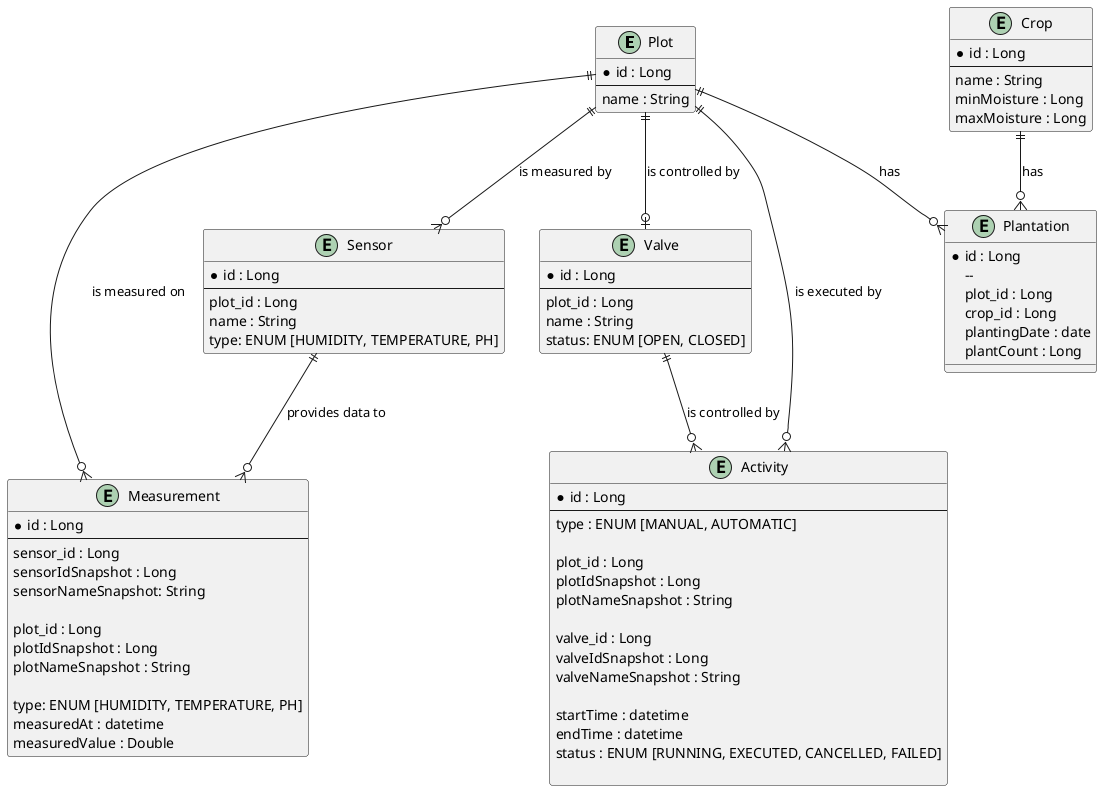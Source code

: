 @startuml

entity "Plot" {
  * id : Long
  --
  name : String
}

entity "Crop" {
  * id : Long
  --
  name : String
  minMoisture : Long
  maxMoisture : Long
}

entity "Plantation" {
 * id : Long
  --
  plot_id : Long
  crop_id : Long
  plantingDate : date
  plantCount : Long
}

entity "Sensor" {
  * id : Long
  --
  plot_id : Long
  name : String
  type: ENUM [HUMIDITY, TEMPERATURE, PH]
}

entity "Valve" {
  * id : Long
  --
  plot_id : Long
  name : String
  status: ENUM [OPEN, CLOSED]
}

entity "Measurement" {
  * id : Long
  --
  sensor_id : Long
  sensorIdSnapshot : Long
  sensorNameSnapshot: String

  plot_id : Long
  plotIdSnapshot : Long
  plotNameSnapshot : String

  type: ENUM [HUMIDITY, TEMPERATURE, PH]
  measuredAt : datetime
  measuredValue : Double
}

entity "Activity" {
  * id : Long
  --
  type : ENUM [MANUAL, AUTOMATIC]

  plot_id : Long
  plotIdSnapshot : Long
  plotNameSnapshot : String

  valve_id : Long
  valveIdSnapshot : Long
  valveNameSnapshot : String

  startTime : datetime
  endTime : datetime
  status : ENUM [RUNNING, EXECUTED, CANCELLED, FAILED]

}

Plot ||--o{ Activity: is executed by
Valve ||--o{ Activity: is controlled by

Crop ||--o{ Plantation: has
Plot ||--o{ Plantation: has

Plot ||--o{ Sensor :is measured by
Plot ||--o| Valve : is controlled by

Plot ||--o{Measurement : is measured on
Sensor ||--o{Measurement: provides data to

@enduml
